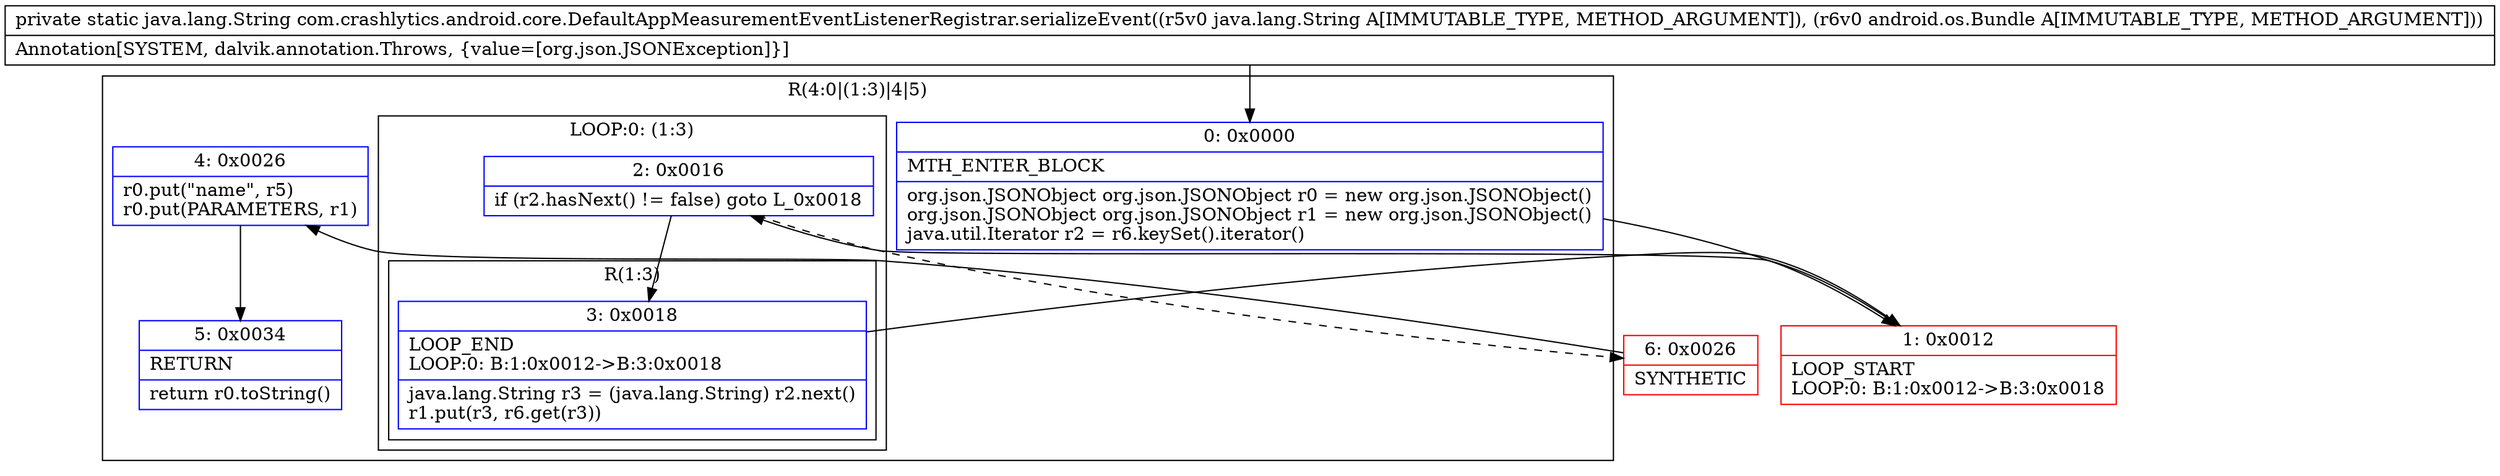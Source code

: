 digraph "CFG forcom.crashlytics.android.core.DefaultAppMeasurementEventListenerRegistrar.serializeEvent(Ljava\/lang\/String;Landroid\/os\/Bundle;)Ljava\/lang\/String;" {
subgraph cluster_Region_1822557050 {
label = "R(4:0|(1:3)|4|5)";
node [shape=record,color=blue];
Node_0 [shape=record,label="{0\:\ 0x0000|MTH_ENTER_BLOCK\l|org.json.JSONObject org.json.JSONObject r0 = new org.json.JSONObject()\lorg.json.JSONObject org.json.JSONObject r1 = new org.json.JSONObject()\ljava.util.Iterator r2 = r6.keySet().iterator()\l}"];
subgraph cluster_LoopRegion_1544425280 {
label = "LOOP:0: (1:3)";
node [shape=record,color=blue];
Node_2 [shape=record,label="{2\:\ 0x0016|if (r2.hasNext() != false) goto L_0x0018\l}"];
subgraph cluster_Region_1943936962 {
label = "R(1:3)";
node [shape=record,color=blue];
Node_3 [shape=record,label="{3\:\ 0x0018|LOOP_END\lLOOP:0: B:1:0x0012\-\>B:3:0x0018\l|java.lang.String r3 = (java.lang.String) r2.next()\lr1.put(r3, r6.get(r3))\l}"];
}
}
Node_4 [shape=record,label="{4\:\ 0x0026|r0.put(\"name\", r5)\lr0.put(PARAMETERS, r1)\l}"];
Node_5 [shape=record,label="{5\:\ 0x0034|RETURN\l|return r0.toString()\l}"];
}
Node_1 [shape=record,color=red,label="{1\:\ 0x0012|LOOP_START\lLOOP:0: B:1:0x0012\-\>B:3:0x0018\l}"];
Node_6 [shape=record,color=red,label="{6\:\ 0x0026|SYNTHETIC\l}"];
MethodNode[shape=record,label="{private static java.lang.String com.crashlytics.android.core.DefaultAppMeasurementEventListenerRegistrar.serializeEvent((r5v0 java.lang.String A[IMMUTABLE_TYPE, METHOD_ARGUMENT]), (r6v0 android.os.Bundle A[IMMUTABLE_TYPE, METHOD_ARGUMENT]))  | Annotation[SYSTEM, dalvik.annotation.Throws, \{value=[org.json.JSONException]\}]\l}"];
MethodNode -> Node_0;
Node_0 -> Node_1;
Node_2 -> Node_3;
Node_2 -> Node_6[style=dashed];
Node_3 -> Node_1;
Node_4 -> Node_5;
Node_1 -> Node_2;
Node_6 -> Node_4;
}

